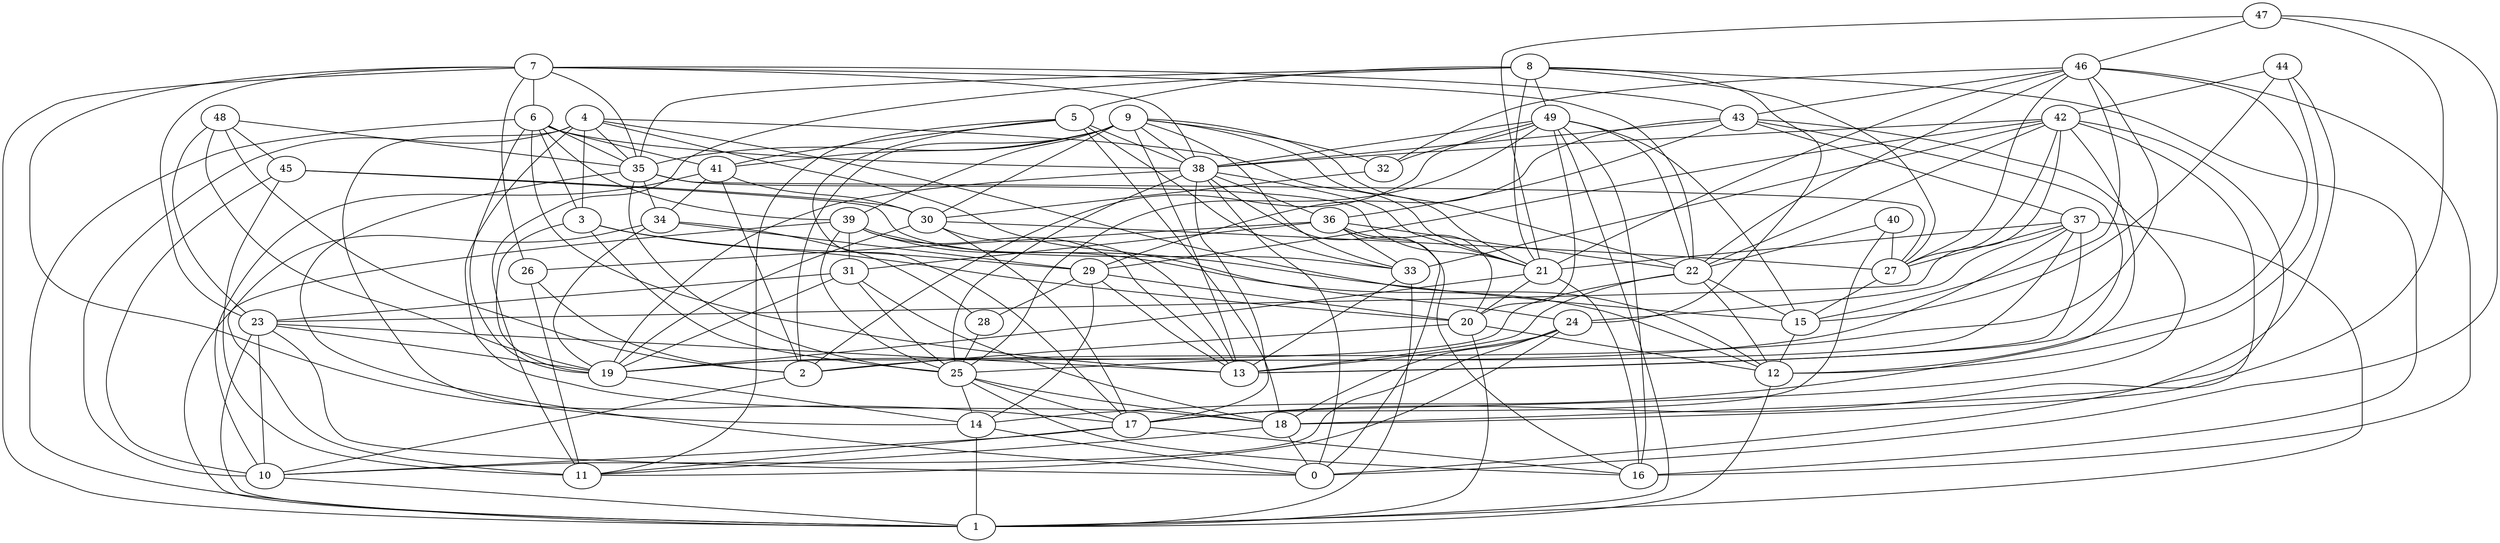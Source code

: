 digraph GG_graph {

subgraph G_graph {
edge [color = black]
"43" -> "29" [dir = none]
"43" -> "36" [dir = none]
"47" -> "0" [dir = none]
"24" -> "18" [dir = none]
"31" -> "19" [dir = none]
"8" -> "5" [dir = none]
"20" -> "1" [dir = none]
"9" -> "38" [dir = none]
"4" -> "24" [dir = none]
"4" -> "10" [dir = none]
"33" -> "1" [dir = none]
"41" -> "10" [dir = none]
"41" -> "2" [dir = none]
"7" -> "38" [dir = none]
"15" -> "12" [dir = none]
"42" -> "14" [dir = none]
"42" -> "17" [dir = none]
"49" -> "1" [dir = none]
"49" -> "25" [dir = none]
"39" -> "15" [dir = none]
"39" -> "13" [dir = none]
"39" -> "25" [dir = none]
"25" -> "17" [dir = none]
"5" -> "41" [dir = none]
"5" -> "17" [dir = none]
"40" -> "22" [dir = none]
"40" -> "17" [dir = none]
"46" -> "27" [dir = none]
"35" -> "34" [dir = none]
"35" -> "25" [dir = none]
"48" -> "23" [dir = none]
"48" -> "19" [dir = none]
"34" -> "28" [dir = none]
"14" -> "0" [dir = none]
"37" -> "19" [dir = none]
"32" -> "30" [dir = none]
"26" -> "11" [dir = none]
"26" -> "2" [dir = none]
"38" -> "16" [dir = none]
"38" -> "36" [dir = none]
"38" -> "25" [dir = none]
"3" -> "19" [dir = none]
"6" -> "41" [dir = none]
"30" -> "27" [dir = none]
"30" -> "17" [dir = none]
"30" -> "19" [dir = none]
"45" -> "30" [dir = none]
"44" -> "15" [dir = none]
"21" -> "19" [dir = none]
"10" -> "1" [dir = none]
"23" -> "1" [dir = none]
"49" -> "15" [dir = none]
"2" -> "10" [dir = none]
"28" -> "25" [dir = none]
"45" -> "33" [dir = none]
"19" -> "14" [dir = none]
"24" -> "13" [dir = none]
"4" -> "12" [dir = none]
"20" -> "2" [dir = none]
"38" -> "21" [dir = none]
"8" -> "24" [dir = none]
"22" -> "15" [dir = none]
"31" -> "23" [dir = none]
"29" -> "20" [dir = none]
"41" -> "30" [dir = none]
"8" -> "21" [dir = none]
"48" -> "35" [dir = none]
"23" -> "19" [dir = none]
"20" -> "12" [dir = none]
"44" -> "18" [dir = none]
"8" -> "27" [dir = none]
"42" -> "0" [dir = none]
"24" -> "10" [dir = none]
"34" -> "29" [dir = none]
"42" -> "27" [dir = none]
"46" -> "15" [dir = none]
"37" -> "27" [dir = none]
"30" -> "13" [dir = none]
"8" -> "49" [dir = none]
"35" -> "27" [dir = none]
"37" -> "1" [dir = none]
"43" -> "37" [dir = none]
"12" -> "1" [dir = none]
"37" -> "25" [dir = none]
"9" -> "2" [dir = none]
"9" -> "41" [dir = none]
"9" -> "33" [dir = none]
"5" -> "38" [dir = none]
"23" -> "10" [dir = none]
"3" -> "20" [dir = none]
"5" -> "33" [dir = none]
"38" -> "19" [dir = none]
"29" -> "13" [dir = none]
"7" -> "23" [dir = none]
"46" -> "32" [dir = none]
"21" -> "16" [dir = none]
"27" -> "15" [dir = none]
"49" -> "22" [dir = none]
"49" -> "16" [dir = none]
"25" -> "14" [dir = none]
"7" -> "17" [dir = none]
"21" -> "20" [dir = none]
"47" -> "21" [dir = none]
"34" -> "11" [dir = none]
"39" -> "12" [dir = none]
"36" -> "0" [dir = none]
"6" -> "38" [dir = none]
"18" -> "0" [dir = none]
"37" -> "13" [dir = none]
"46" -> "22" [dir = none]
"37" -> "21" [dir = none]
"29" -> "14" [dir = none]
"5" -> "11" [dir = none]
"6" -> "19" [dir = none]
"42" -> "33" [dir = none]
"23" -> "0" [dir = none]
"25" -> "16" [dir = none]
"7" -> "1" [dir = none]
"6" -> "39" [dir = none]
"47" -> "18" [dir = none]
"39" -> "1" [dir = none]
"36" -> "22" [dir = none]
"44" -> "42" [dir = none]
"49" -> "32" [dir = none]
"9" -> "35" [dir = none]
"4" -> "18" [dir = none]
"23" -> "13" [dir = none]
"6" -> "3" [dir = none]
"47" -> "46" [dir = none]
"6" -> "1" [dir = none]
"9" -> "13" [dir = none]
"17" -> "10" [dir = none]
"6" -> "35" [dir = none]
"34" -> "19" [dir = none]
"9" -> "30" [dir = none]
"5" -> "18" [dir = none]
"35" -> "0" [dir = none]
"4" -> "35" [dir = none]
"3" -> "25" [dir = none]
"4" -> "21" [dir = none]
"24" -> "11" [dir = none]
"38" -> "0" [dir = none]
"22" -> "19" [dir = none]
"22" -> "13" [dir = none]
"39" -> "31" [dir = none]
"25" -> "18" [dir = none]
"9" -> "22" [dir = none]
"42" -> "23" [dir = none]
"46" -> "21" [dir = none]
"17" -> "11" [dir = none]
"42" -> "22" [dir = none]
"9" -> "32" [dir = none]
"7" -> "26" [dir = none]
"9" -> "21" [dir = none]
"17" -> "16" [dir = none]
"49" -> "38" [dir = none]
"36" -> "31" [dir = none]
"36" -> "26" [dir = none]
"4" -> "3" [dir = none]
"44" -> "12" [dir = none]
"43" -> "38" [dir = none]
"31" -> "25" [dir = none]
"42" -> "38" [dir = none]
"8" -> "35" [dir = none]
"42" -> "29" [dir = none]
"8" -> "11" [dir = none]
"46" -> "12" [dir = none]
"14" -> "1" [dir = none]
"43" -> "13" [dir = none]
"46" -> "16" [dir = none]
"43" -> "17" [dir = none]
"48" -> "45" [dir = none]
"37" -> "24" [dir = none]
"9" -> "39" [dir = none]
"35" -> "21" [dir = none]
"7" -> "43" [dir = none]
"29" -> "28" [dir = none]
"8" -> "16" [dir = none]
"45" -> "11" [dir = none]
"18" -> "11" [dir = none]
"6" -> "13" [dir = none]
"40" -> "27" [dir = none]
"7" -> "22" [dir = none]
"48" -> "2" [dir = none]
"31" -> "18" [dir = none]
"41" -> "34" [dir = none]
"49" -> "2" [dir = none]
"49" -> "20" [dir = none]
"36" -> "33" [dir = none]
"22" -> "12" [dir = none]
"46" -> "43" [dir = none]
"3" -> "29" [dir = none]
"33" -> "13" [dir = none]
"46" -> "2" [dir = none]
"36" -> "20" [dir = none]
"7" -> "6" [dir = none]
"45" -> "10" [dir = none]
"38" -> "17" [dir = none]
"4" -> "14" [dir = none]
"7" -> "35" [dir = none]
}

}
